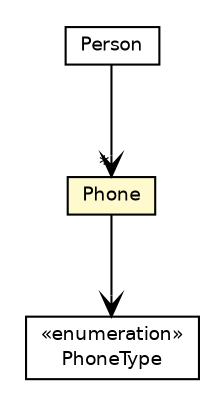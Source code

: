 #!/usr/local/bin/dot
#
# Class diagram 
# Generated by UMLGraph version 5.1 (http://www.umlgraph.org/)
#

digraph G {
	edge [fontname="Helvetica",fontsize=10,labelfontname="Helvetica",labelfontsize=10];
	node [fontname="Helvetica",fontsize=10,shape=plaintext];
	nodesep=0.25;
	ranksep=0.5;
	// com.clapi.data.Phone
	c233 [label=<<table title="com.clapi.data.Phone" border="0" cellborder="1" cellspacing="0" cellpadding="2" port="p" bgcolor="lemonChiffon" href="./Phone.html">
		<tr><td><table border="0" cellspacing="0" cellpadding="1">
<tr><td align="center" balign="center"> Phone </td></tr>
		</table></td></tr>
		</table>>, fontname="Helvetica", fontcolor="black", fontsize=9.0];
	// com.clapi.data.Phone.PhoneType
	c234 [label=<<table title="com.clapi.data.Phone.PhoneType" border="0" cellborder="1" cellspacing="0" cellpadding="2" port="p" href="./Phone.PhoneType.html">
		<tr><td><table border="0" cellspacing="0" cellpadding="1">
<tr><td align="center" balign="center"> &#171;enumeration&#187; </td></tr>
<tr><td align="center" balign="center"> PhoneType </td></tr>
		</table></td></tr>
		</table>>, fontname="Helvetica", fontcolor="black", fontsize=9.0];
	// com.clapi.data.Person
	c235 [label=<<table title="com.clapi.data.Person" border="0" cellborder="1" cellspacing="0" cellpadding="2" port="p" href="./Person.html">
		<tr><td><table border="0" cellspacing="0" cellpadding="1">
<tr><td align="center" balign="center"> Person </td></tr>
		</table></td></tr>
		</table>>, fontname="Helvetica", fontcolor="black", fontsize=9.0];
	// com.clapi.data.Phone NAVASSOC com.clapi.data.Phone.PhoneType
	c233:p -> c234:p [taillabel="", label="", headlabel="", fontname="Helvetica", fontcolor="black", fontsize=10.0, color="black", arrowhead=open];
	// com.clapi.data.Person NAVASSOC com.clapi.data.Phone
	c235:p -> c233:p [taillabel="", label="", headlabel="*", fontname="Helvetica", fontcolor="black", fontsize=10.0, color="black", arrowhead=open];
}

